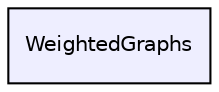 digraph "WeightedGraphs" {
  compound=true
  node [ fontsize="10", fontname="Helvetica"];
  edge [ labelfontsize="10", labelfontname="Helvetica"];
  dir_ce102a0a34cbb37c0060baf4edd2f136 [shape=box, label="WeightedGraphs", style="filled", fillcolor="#eeeeff", pencolor="black", URL="dir_ce102a0a34cbb37c0060baf4edd2f136.html"];
}
